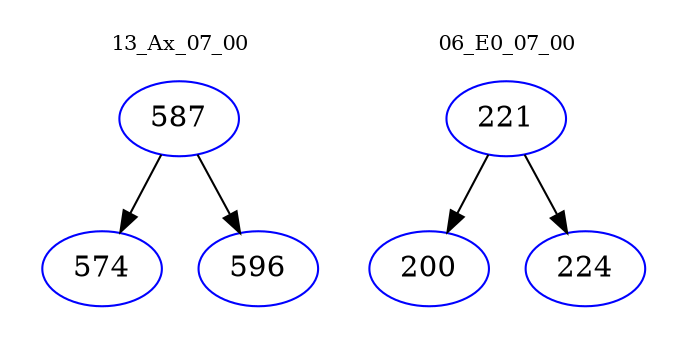 digraph{
subgraph cluster_0 {
color = white
label = "13_Ax_07_00";
fontsize=10;
T0_587 [label="587", color="blue"]
T0_587 -> T0_574 [color="black"]
T0_574 [label="574", color="blue"]
T0_587 -> T0_596 [color="black"]
T0_596 [label="596", color="blue"]
}
subgraph cluster_1 {
color = white
label = "06_E0_07_00";
fontsize=10;
T1_221 [label="221", color="blue"]
T1_221 -> T1_200 [color="black"]
T1_200 [label="200", color="blue"]
T1_221 -> T1_224 [color="black"]
T1_224 [label="224", color="blue"]
}
}
